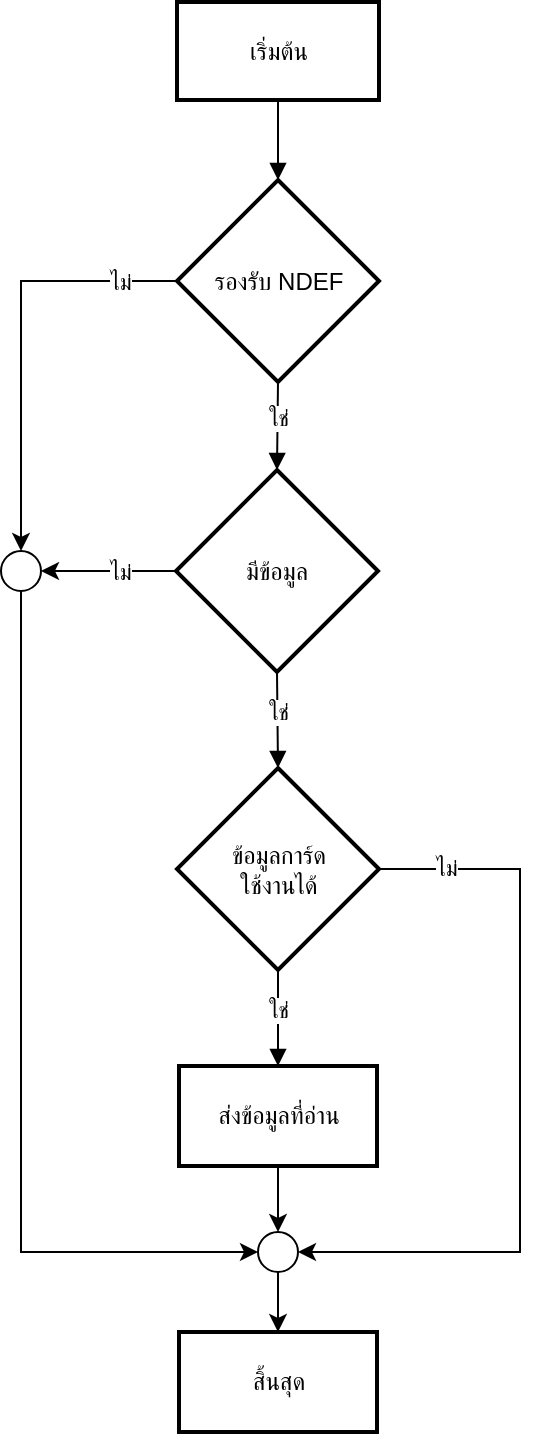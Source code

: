 <mxfile version="26.0.11">
  <diagram name="Page-1" id="FUj5JuBEpWsL8a2AdBEq">
    <mxGraphModel dx="1234" dy="1156" grid="1" gridSize="10" guides="1" tooltips="1" connect="1" arrows="1" fold="1" page="1" pageScale="1" pageWidth="850" pageHeight="1100" math="0" shadow="0">
      <root>
        <mxCell id="0" />
        <mxCell id="1" parent="0" />
        <mxCell id="6EVmLK6l6n9z2KSdd183-135" value="เริ่มต้น" style="whiteSpace=wrap;strokeWidth=2;fillColor=none;" parent="1" vertex="1">
          <mxGeometry x="1228.5" y="215" width="101" height="49" as="geometry" />
        </mxCell>
        <mxCell id="6EVmLK6l6n9z2KSdd183-148" value="สิ้นสุด" style="whiteSpace=wrap;strokeWidth=2;fillColor=none;" parent="1" vertex="1">
          <mxGeometry x="1229.5" y="880" width="99" height="50" as="geometry" />
        </mxCell>
        <mxCell id="6EVmLK6l6n9z2KSdd183-149" value="" style="curved=1;startArrow=none;endArrow=block;exitX=0.5;exitY=1;entryX=0.5;entryY=0;rounded=0;entryDx=0;entryDy=0;exitDx=0;exitDy=0;" parent="1" source="6EVmLK6l6n9z2KSdd183-135" target="6EVmLK6l6n9z2KSdd183-172" edge="1">
          <mxGeometry relative="1" as="geometry">
            <Array as="points" />
            <mxPoint x="1279" y="154" as="targetPoint" />
          </mxGeometry>
        </mxCell>
        <mxCell id="6EVmLK6l6n9z2KSdd183-172" value="รองรับ NDEF" style="rhombus;strokeWidth=2;whiteSpace=wrap;fontStyle=0;fillColor=none;" parent="1" vertex="1">
          <mxGeometry x="1228.5" y="304" width="101" height="101" as="geometry" />
        </mxCell>
        <mxCell id="6EVmLK6l6n9z2KSdd183-189" value="" style="ellipse;whiteSpace=wrap;html=1;aspect=fixed;fillColor=none;" parent="1" vertex="1">
          <mxGeometry x="1269" y="830" width="20" height="20" as="geometry" />
        </mxCell>
        <mxCell id="6EVmLK6l6n9z2KSdd183-191" value="" style="endArrow=classic;html=1;rounded=0;entryX=0.5;entryY=0;entryDx=0;entryDy=0;exitX=0.5;exitY=1;exitDx=0;exitDy=0;" parent="1" source="6EVmLK6l6n9z2KSdd183-189" target="6EVmLK6l6n9z2KSdd183-148" edge="1">
          <mxGeometry width="50" height="50" relative="1" as="geometry">
            <mxPoint x="1219" y="844" as="sourcePoint" />
            <mxPoint x="1269" y="794" as="targetPoint" />
          </mxGeometry>
        </mxCell>
        <mxCell id="6EVmLK6l6n9z2KSdd183-223" value="" style="curved=1;startArrow=none;endArrow=block;exitX=0.5;exitY=1;entryX=0.5;entryY=0;rounded=0;entryDx=0;entryDy=0;exitDx=0;exitDy=0;" parent="1" source="6EVmLK6l6n9z2KSdd183-172" target="6EVmLK6l6n9z2KSdd183-222" edge="1">
          <mxGeometry relative="1" as="geometry">
            <Array as="points" />
            <mxPoint x="1279" y="405" as="sourcePoint" />
            <mxPoint x="1279" y="457" as="targetPoint" />
          </mxGeometry>
        </mxCell>
        <mxCell id="6EVmLK6l6n9z2KSdd183-224" value="ใช่" style="edgeLabel;html=1;align=center;verticalAlign=middle;resizable=0;points=[];" parent="6EVmLK6l6n9z2KSdd183-223" vertex="1" connectable="0">
          <mxGeometry x="-0.188" relative="1" as="geometry">
            <mxPoint as="offset" />
          </mxGeometry>
        </mxCell>
        <mxCell id="6EVmLK6l6n9z2KSdd183-222" value="มีข้อมูล" style="rhombus;strokeWidth=2;whiteSpace=wrap;fontStyle=0;fillColor=none;" parent="1" vertex="1">
          <mxGeometry x="1228" y="449" width="101" height="101" as="geometry" />
        </mxCell>
        <mxCell id="6EVmLK6l6n9z2KSdd183-225" value="" style="curved=1;startArrow=none;endArrow=block;exitX=0.5;exitY=1;entryX=0.5;entryY=0;rounded=0;entryDx=0;entryDy=0;exitDx=0;exitDy=0;" parent="1" source="6EVmLK6l6n9z2KSdd183-222" target="6EVmLK6l6n9z2KSdd183-227" edge="1">
          <mxGeometry relative="1" as="geometry">
            <Array as="points" />
            <mxPoint x="1279.5" y="550" as="sourcePoint" />
            <mxPoint x="1278.5" y="594" as="targetPoint" />
          </mxGeometry>
        </mxCell>
        <mxCell id="6EVmLK6l6n9z2KSdd183-226" value="ใช่" style="edgeLabel;html=1;align=center;verticalAlign=middle;resizable=0;points=[];" parent="6EVmLK6l6n9z2KSdd183-225" vertex="1" connectable="0">
          <mxGeometry x="-0.188" relative="1" as="geometry">
            <mxPoint as="offset" />
          </mxGeometry>
        </mxCell>
        <mxCell id="6EVmLK6l6n9z2KSdd183-227" value="ข้อมูลการ์ด&#xa;ใช้งานได้" style="rhombus;strokeWidth=2;whiteSpace=wrap;fontStyle=0;fillColor=none;" parent="1" vertex="1">
          <mxGeometry x="1228.5" y="598" width="101" height="101" as="geometry" />
        </mxCell>
        <mxCell id="6EVmLK6l6n9z2KSdd183-228" value="ส่งข้อมูลที่อ่าน" style="whiteSpace=wrap;strokeWidth=2;fillColor=none;" parent="1" vertex="1">
          <mxGeometry x="1229.5" y="747" width="99" height="50" as="geometry" />
        </mxCell>
        <mxCell id="6EVmLK6l6n9z2KSdd183-229" value="" style="endArrow=classic;html=1;rounded=0;entryX=0.5;entryY=0;entryDx=0;entryDy=0;exitX=0.5;exitY=1;exitDx=0;exitDy=0;" parent="1" source="6EVmLK6l6n9z2KSdd183-228" target="6EVmLK6l6n9z2KSdd183-189" edge="1">
          <mxGeometry width="50" height="50" relative="1" as="geometry">
            <mxPoint x="1200" y="770" as="sourcePoint" />
            <mxPoint x="1250" y="720" as="targetPoint" />
          </mxGeometry>
        </mxCell>
        <mxCell id="6EVmLK6l6n9z2KSdd183-230" value="" style="curved=1;startArrow=none;endArrow=block;exitX=0.5;exitY=1;entryX=0.5;entryY=0;rounded=0;entryDx=0;entryDy=0;exitDx=0;exitDy=0;" parent="1" source="6EVmLK6l6n9z2KSdd183-227" target="6EVmLK6l6n9z2KSdd183-228" edge="1">
          <mxGeometry relative="1" as="geometry">
            <Array as="points" />
            <mxPoint x="1278.8" y="699" as="sourcePoint" />
            <mxPoint x="1278.8" y="747" as="targetPoint" />
          </mxGeometry>
        </mxCell>
        <mxCell id="6EVmLK6l6n9z2KSdd183-231" value="ใช่" style="edgeLabel;html=1;align=center;verticalAlign=middle;resizable=0;points=[];" parent="6EVmLK6l6n9z2KSdd183-230" vertex="1" connectable="0">
          <mxGeometry x="-0.188" relative="1" as="geometry">
            <mxPoint as="offset" />
          </mxGeometry>
        </mxCell>
        <mxCell id="6EVmLK6l6n9z2KSdd183-246" value="" style="ellipse;whiteSpace=wrap;html=1;aspect=fixed;fillColor=none;" parent="1" vertex="1">
          <mxGeometry x="1140.5" y="489.5" width="20" height="20" as="geometry" />
        </mxCell>
        <mxCell id="6EVmLK6l6n9z2KSdd183-247" value="" style="endArrow=classic;html=1;rounded=0;exitX=0;exitY=0.5;exitDx=0;exitDy=0;entryX=1;entryY=0.5;entryDx=0;entryDy=0;" parent="1" source="6EVmLK6l6n9z2KSdd183-222" target="6EVmLK6l6n9z2KSdd183-246" edge="1">
          <mxGeometry width="50" height="50" relative="1" as="geometry">
            <mxPoint x="1220" y="600" as="sourcePoint" />
            <mxPoint x="1270" y="550" as="targetPoint" />
          </mxGeometry>
        </mxCell>
        <mxCell id="6EVmLK6l6n9z2KSdd183-248" value="ไม่" style="edgeLabel;html=1;align=center;verticalAlign=middle;resizable=0;points=[];" parent="6EVmLK6l6n9z2KSdd183-247" vertex="1" connectable="0">
          <mxGeometry x="-0.015" relative="1" as="geometry">
            <mxPoint x="5" as="offset" />
          </mxGeometry>
        </mxCell>
        <mxCell id="6EVmLK6l6n9z2KSdd183-250" value="" style="endArrow=classic;html=1;rounded=0;exitX=0;exitY=0.5;exitDx=0;exitDy=0;entryX=0.5;entryY=0;entryDx=0;entryDy=0;edgeStyle=orthogonalEdgeStyle;" parent="1" source="6EVmLK6l6n9z2KSdd183-172" target="6EVmLK6l6n9z2KSdd183-246" edge="1">
          <mxGeometry width="50" height="50" relative="1" as="geometry">
            <mxPoint x="1229.5" y="354" as="sourcePoint" />
            <mxPoint x="1160.5" y="354.5" as="targetPoint" />
          </mxGeometry>
        </mxCell>
        <mxCell id="6EVmLK6l6n9z2KSdd183-251" value="ไม่" style="edgeLabel;html=1;align=center;verticalAlign=middle;resizable=0;points=[];" parent="6EVmLK6l6n9z2KSdd183-250" vertex="1" connectable="0">
          <mxGeometry x="-0.015" relative="1" as="geometry">
            <mxPoint x="49" y="-27" as="offset" />
          </mxGeometry>
        </mxCell>
        <mxCell id="6EVmLK6l6n9z2KSdd183-252" value="" style="endArrow=classic;html=1;rounded=0;entryX=1;entryY=0.5;entryDx=0;entryDy=0;exitX=1;exitY=0.5;exitDx=0;exitDy=0;edgeStyle=orthogonalEdgeStyle;" parent="1" source="6EVmLK6l6n9z2KSdd183-227" target="6EVmLK6l6n9z2KSdd183-189" edge="1">
          <mxGeometry width="50" height="50" relative="1" as="geometry">
            <mxPoint x="1260" y="760" as="sourcePoint" />
            <mxPoint x="1310" y="710" as="targetPoint" />
            <Array as="points">
              <mxPoint x="1400" y="649" />
              <mxPoint x="1400" y="840" />
            </Array>
          </mxGeometry>
        </mxCell>
        <mxCell id="6EVmLK6l6n9z2KSdd183-253" value="ไม่" style="edgeLabel;html=1;align=center;verticalAlign=middle;resizable=0;points=[];" parent="6EVmLK6l6n9z2KSdd183-252" vertex="1" connectable="0">
          <mxGeometry x="-0.822" y="1" relative="1" as="geometry">
            <mxPoint as="offset" />
          </mxGeometry>
        </mxCell>
        <mxCell id="6EVmLK6l6n9z2KSdd183-254" value="" style="endArrow=classic;html=1;rounded=0;exitX=0.5;exitY=1;exitDx=0;exitDy=0;entryX=0;entryY=0.5;entryDx=0;entryDy=0;edgeStyle=orthogonalEdgeStyle;" parent="1" source="6EVmLK6l6n9z2KSdd183-246" target="6EVmLK6l6n9z2KSdd183-189" edge="1">
          <mxGeometry width="50" height="50" relative="1" as="geometry">
            <mxPoint x="1160" y="800" as="sourcePoint" />
            <mxPoint x="1290" y="770" as="targetPoint" />
          </mxGeometry>
        </mxCell>
      </root>
    </mxGraphModel>
  </diagram>
</mxfile>
